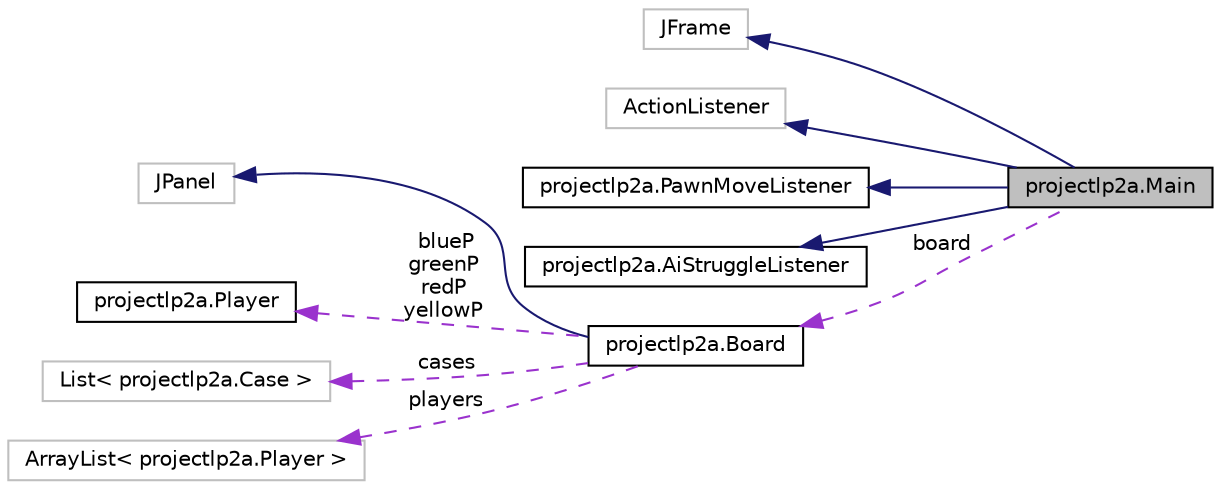 digraph "projectlp2a.Main"
{
 // LATEX_PDF_SIZE
  edge [fontname="Helvetica",fontsize="10",labelfontname="Helvetica",labelfontsize="10"];
  node [fontname="Helvetica",fontsize="10",shape=record];
  rankdir="LR";
  Node1 [label="projectlp2a.Main",height=0.2,width=0.4,color="black", fillcolor="grey75", style="filled", fontcolor="black",tooltip=" "];
  Node2 -> Node1 [dir="back",color="midnightblue",fontsize="10",style="solid",fontname="Helvetica"];
  Node2 [label="JFrame",height=0.2,width=0.4,color="grey75", fillcolor="white", style="filled",tooltip=" "];
  Node3 -> Node1 [dir="back",color="midnightblue",fontsize="10",style="solid",fontname="Helvetica"];
  Node3 [label="ActionListener",height=0.2,width=0.4,color="grey75", fillcolor="white", style="filled",tooltip=" "];
  Node4 -> Node1 [dir="back",color="midnightblue",fontsize="10",style="solid",fontname="Helvetica"];
  Node4 [label="projectlp2a.PawnMoveListener",height=0.2,width=0.4,color="black", fillcolor="white", style="filled",URL="$interfaceprojectlp2a_1_1_pawn_move_listener.html",tooltip=" "];
  Node5 -> Node1 [dir="back",color="midnightblue",fontsize="10",style="solid",fontname="Helvetica"];
  Node5 [label="projectlp2a.AiStruggleListener",height=0.2,width=0.4,color="black", fillcolor="white", style="filled",URL="$interfaceprojectlp2a_1_1_ai_struggle_listener.html",tooltip=" "];
  Node6 -> Node1 [dir="back",color="darkorchid3",fontsize="10",style="dashed",label=" board" ,fontname="Helvetica"];
  Node6 [label="projectlp2a.Board",height=0.2,width=0.4,color="black", fillcolor="white", style="filled",URL="$classprojectlp2a_1_1_board.html",tooltip=" "];
  Node7 -> Node6 [dir="back",color="midnightblue",fontsize="10",style="solid",fontname="Helvetica"];
  Node7 [label="JPanel",height=0.2,width=0.4,color="grey75", fillcolor="white", style="filled",tooltip=" "];
  Node8 -> Node6 [dir="back",color="darkorchid3",fontsize="10",style="dashed",label=" blueP\ngreenP\nredP\nyellowP" ,fontname="Helvetica"];
  Node8 [label="projectlp2a.Player",height=0.2,width=0.4,color="black", fillcolor="white", style="filled",URL="$classprojectlp2a_1_1_player.html",tooltip=" "];
  Node9 -> Node6 [dir="back",color="darkorchid3",fontsize="10",style="dashed",label=" cases" ,fontname="Helvetica"];
  Node9 [label="List\< projectlp2a.Case \>",height=0.2,width=0.4,color="grey75", fillcolor="white", style="filled",tooltip=" "];
  Node10 -> Node6 [dir="back",color="darkorchid3",fontsize="10",style="dashed",label=" players" ,fontname="Helvetica"];
  Node10 [label="ArrayList\< projectlp2a.Player \>",height=0.2,width=0.4,color="grey75", fillcolor="white", style="filled",tooltip=" "];
}
